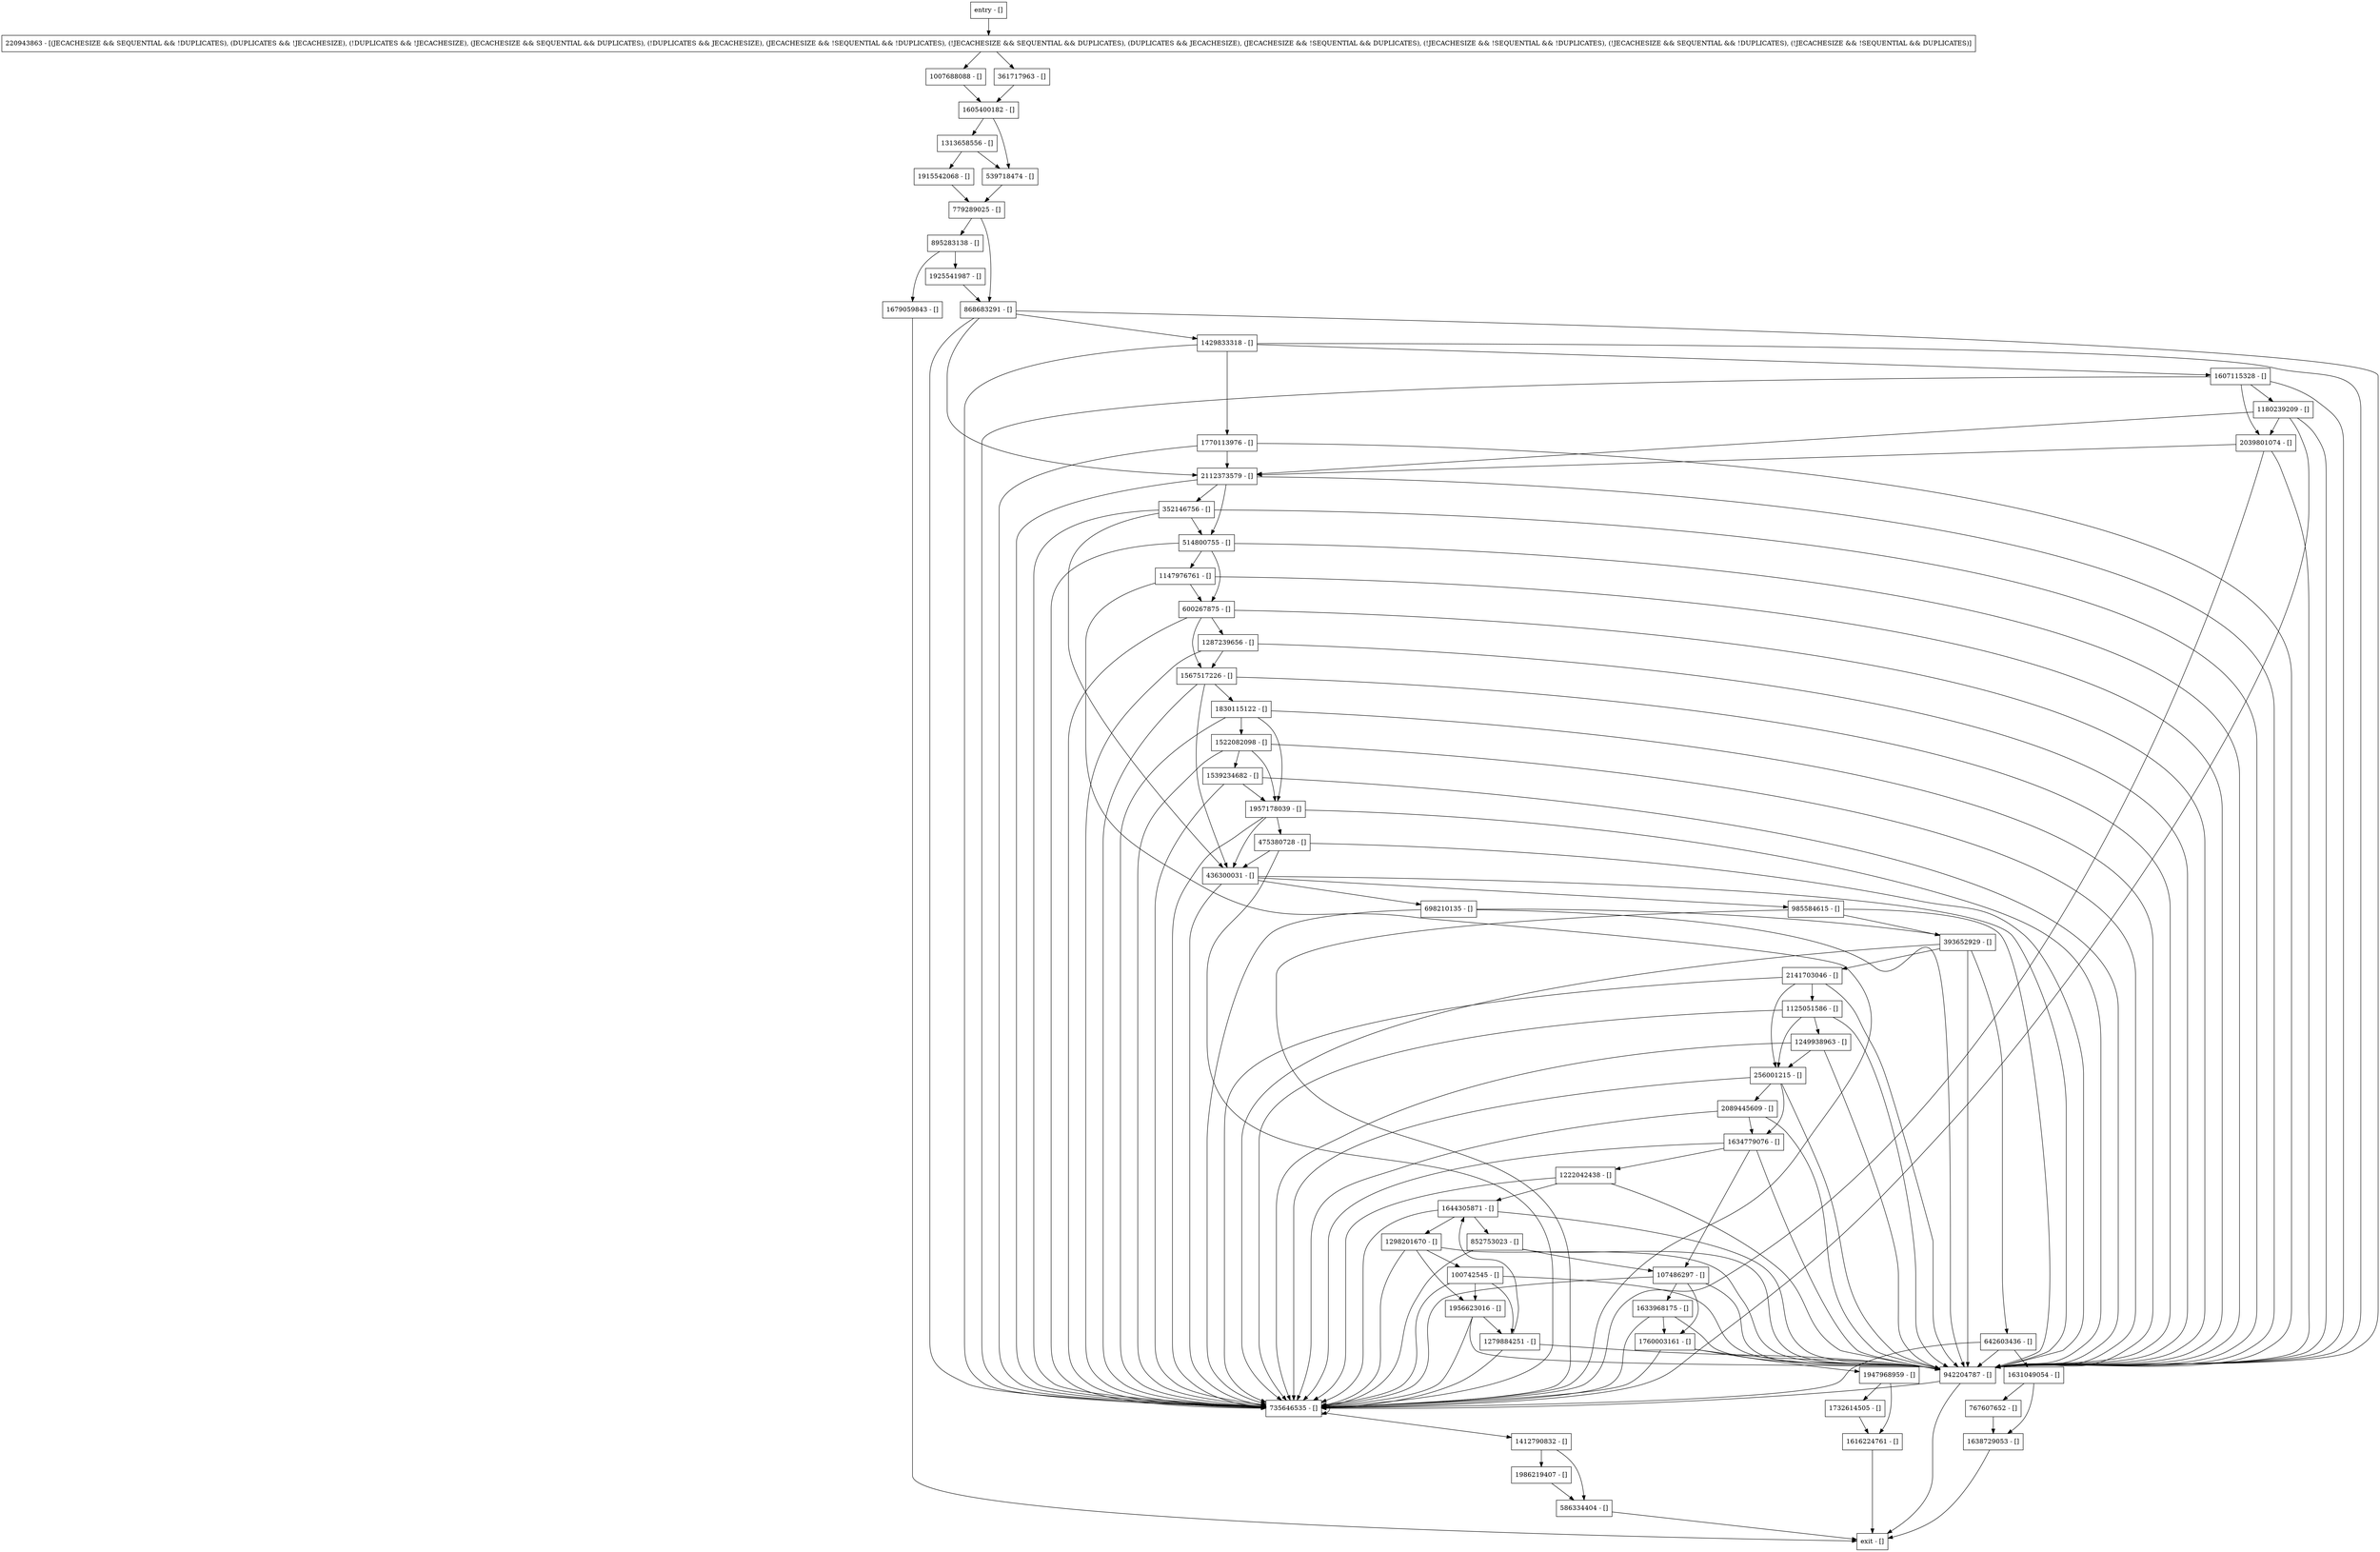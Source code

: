 digraph putNotify {
node [shape=record];
1429833318 [label="1429833318 - []"];
1298201670 [label="1298201670 - []"];
436300031 [label="436300031 - []"];
1522082098 [label="1522082098 - []"];
2089445609 [label="2089445609 - []"];
393652929 [label="393652929 - []"];
1770113976 [label="1770113976 - []"];
895283138 [label="895283138 - []"];
1616224761 [label="1616224761 - []"];
352146756 [label="352146756 - []"];
1915542068 [label="1915542068 - []"];
779289025 [label="779289025 - []"];
475380728 [label="475380728 - []"];
2141703046 [label="2141703046 - []"];
767607652 [label="767607652 - []"];
1925541987 [label="1925541987 - []"];
514800755 [label="514800755 - []"];
256001215 [label="256001215 - []"];
entry [label="entry - []"];
exit [label="exit - []"];
1313658556 [label="1313658556 - []"];
1631049054 [label="1631049054 - []"];
1830115122 [label="1830115122 - []"];
1633968175 [label="1633968175 - []"];
942204787 [label="942204787 - []"];
1222042438 [label="1222042438 - []"];
852753023 [label="852753023 - []"];
1947968959 [label="1947968959 - []"];
539718474 [label="539718474 - []"];
1732614505 [label="1732614505 - []"];
600267875 [label="600267875 - []"];
1634779076 [label="1634779076 - []"];
1007688088 [label="1007688088 - []"];
1567517226 [label="1567517226 - []"];
2039801074 [label="2039801074 - []"];
1279884251 [label="1279884251 - []"];
220943863 [label="220943863 - [(JECACHESIZE && SEQUENTIAL && !DUPLICATES), (DUPLICATES && !JECACHESIZE), (!DUPLICATES && !JECACHESIZE), (JECACHESIZE && SEQUENTIAL && DUPLICATES), (!DUPLICATES && JECACHESIZE), (JECACHESIZE && !SEQUENTIAL && !DUPLICATES), (!JECACHESIZE && SEQUENTIAL && DUPLICATES), (DUPLICATES && JECACHESIZE), (JECACHESIZE && !SEQUENTIAL && DUPLICATES), (!JECACHESIZE && !SEQUENTIAL && !DUPLICATES), (!JECACHESIZE && SEQUENTIAL && !DUPLICATES), (!JECACHESIZE && !SEQUENTIAL && DUPLICATES)]"];
1957178039 [label="1957178039 - []"];
868683291 [label="868683291 - []"];
1539234682 [label="1539234682 - []"];
1412790832 [label="1412790832 - []"];
100742545 [label="100742545 - []"];
2112373579 [label="2112373579 - []"];
107486297 [label="107486297 - []"];
1607115328 [label="1607115328 - []"];
1249938963 [label="1249938963 - []"];
1180239209 [label="1180239209 - []"];
1760003161 [label="1760003161 - []"];
735646535 [label="735646535 - []"];
642603436 [label="642603436 - []"];
1605400182 [label="1605400182 - []"];
1638729053 [label="1638729053 - []"];
985584615 [label="985584615 - []"];
1679059843 [label="1679059843 - []"];
1986219407 [label="1986219407 - []"];
1644305871 [label="1644305871 - []"];
586334404 [label="586334404 - []"];
1147976761 [label="1147976761 - []"];
698210135 [label="698210135 - []"];
1125051586 [label="1125051586 - []"];
361717963 [label="361717963 - []"];
1287239656 [label="1287239656 - []"];
1956623016 [label="1956623016 - []"];
entry;
exit;
1429833318 -> 1770113976;
1429833318 -> 1607115328;
1429833318 -> 942204787;
1429833318 -> 735646535;
1298201670 -> 942204787;
1298201670 -> 100742545;
1298201670 -> 735646535;
1298201670 -> 1956623016;
436300031 -> 942204787;
436300031 -> 985584615;
436300031 -> 698210135;
436300031 -> 735646535;
1522082098 -> 1957178039;
1522082098 -> 1539234682;
1522082098 -> 942204787;
1522082098 -> 735646535;
2089445609 -> 1634779076;
2089445609 -> 942204787;
2089445609 -> 735646535;
393652929 -> 2141703046;
393652929 -> 642603436;
393652929 -> 942204787;
393652929 -> 735646535;
1770113976 -> 2112373579;
1770113976 -> 942204787;
1770113976 -> 735646535;
895283138 -> 1925541987;
895283138 -> 1679059843;
1616224761 -> exit;
352146756 -> 514800755;
352146756 -> 436300031;
352146756 -> 942204787;
352146756 -> 735646535;
1915542068 -> 779289025;
779289025 -> 868683291;
779289025 -> 895283138;
475380728 -> 436300031;
475380728 -> 942204787;
475380728 -> 735646535;
2141703046 -> 942204787;
2141703046 -> 256001215;
2141703046 -> 1125051586;
2141703046 -> 735646535;
767607652 -> 1638729053;
1925541987 -> 868683291;
514800755 -> 600267875;
514800755 -> 942204787;
514800755 -> 1147976761;
514800755 -> 735646535;
256001215 -> 1634779076;
256001215 -> 942204787;
256001215 -> 2089445609;
256001215 -> 735646535;
entry -> 220943863;
1313658556 -> 539718474;
1313658556 -> 1915542068;
1631049054 -> 767607652;
1631049054 -> 1638729053;
1830115122 -> 1957178039;
1830115122 -> 942204787;
1830115122 -> 1522082098;
1830115122 -> 735646535;
1633968175 -> 942204787;
1633968175 -> 1760003161;
1633968175 -> 735646535;
942204787 -> exit;
942204787 -> 735646535;
1222042438 -> 942204787;
1222042438 -> 1644305871;
1222042438 -> 735646535;
852753023 -> 107486297;
852753023 -> 942204787;
852753023 -> 735646535;
1947968959 -> 1732614505;
1947968959 -> 1616224761;
539718474 -> 779289025;
1732614505 -> 1616224761;
600267875 -> 942204787;
600267875 -> 1567517226;
600267875 -> 735646535;
600267875 -> 1287239656;
1634779076 -> 107486297;
1634779076 -> 1222042438;
1634779076 -> 942204787;
1634779076 -> 735646535;
1007688088 -> 1605400182;
1567517226 -> 1830115122;
1567517226 -> 436300031;
1567517226 -> 942204787;
1567517226 -> 735646535;
2039801074 -> 2112373579;
2039801074 -> 942204787;
2039801074 -> 735646535;
1279884251 -> 942204787;
1279884251 -> 1644305871;
1279884251 -> 735646535;
220943863 -> 1007688088;
220943863 -> 361717963;
1957178039 -> 475380728;
1957178039 -> 436300031;
1957178039 -> 942204787;
1957178039 -> 735646535;
868683291 -> 2112373579;
868683291 -> 1429833318;
868683291 -> 942204787;
868683291 -> 735646535;
1539234682 -> 1957178039;
1539234682 -> 942204787;
1539234682 -> 735646535;
1412790832 -> 1986219407;
1412790832 -> 586334404;
100742545 -> 1279884251;
100742545 -> 942204787;
100742545 -> 735646535;
100742545 -> 1956623016;
2112373579 -> 514800755;
2112373579 -> 942204787;
2112373579 -> 735646535;
2112373579 -> 352146756;
107486297 -> 1633968175;
107486297 -> 942204787;
107486297 -> 1760003161;
107486297 -> 735646535;
1607115328 -> 942204787;
1607115328 -> 1180239209;
1607115328 -> 735646535;
1607115328 -> 2039801074;
1249938963 -> 942204787;
1249938963 -> 256001215;
1249938963 -> 735646535;
1180239209 -> 2112373579;
1180239209 -> 942204787;
1180239209 -> 735646535;
1180239209 -> 2039801074;
1760003161 -> 942204787;
1760003161 -> 1947968959;
1760003161 -> 735646535;
735646535 -> 1412790832;
735646535 -> 735646535;
642603436 -> 1631049054;
642603436 -> 942204787;
642603436 -> 735646535;
1605400182 -> 1313658556;
1605400182 -> 539718474;
1638729053 -> exit;
985584615 -> 393652929;
985584615 -> 942204787;
985584615 -> 735646535;
1679059843 -> exit;
1986219407 -> 586334404;
1644305871 -> 1298201670;
1644305871 -> 942204787;
1644305871 -> 852753023;
1644305871 -> 735646535;
586334404 -> exit;
1147976761 -> 600267875;
1147976761 -> 942204787;
1147976761 -> 735646535;
698210135 -> 393652929;
698210135 -> 942204787;
698210135 -> 735646535;
1125051586 -> 1249938963;
1125051586 -> 942204787;
1125051586 -> 256001215;
1125051586 -> 735646535;
361717963 -> 1605400182;
1287239656 -> 942204787;
1287239656 -> 1567517226;
1287239656 -> 735646535;
1956623016 -> 1279884251;
1956623016 -> 942204787;
1956623016 -> 735646535;
}
